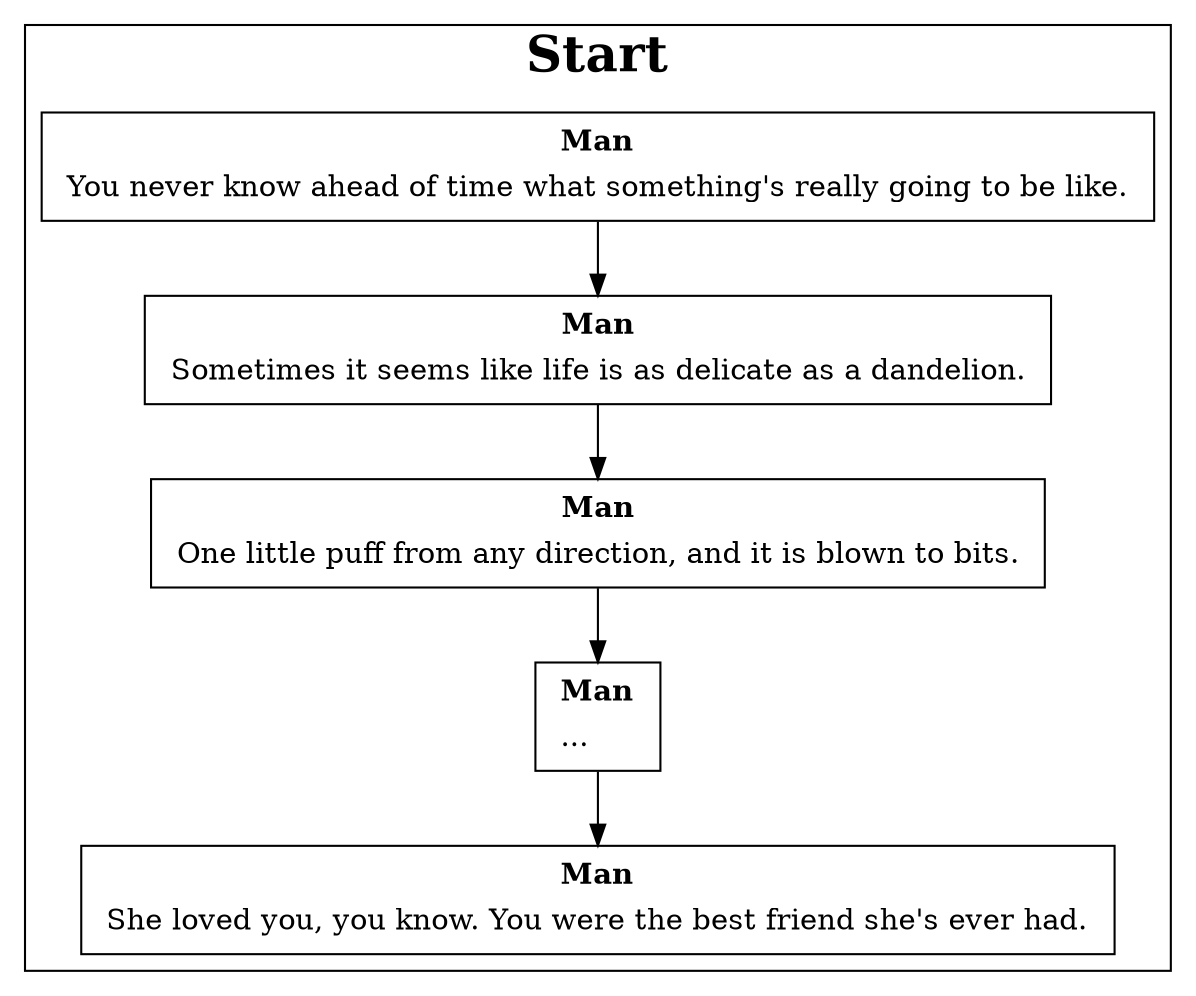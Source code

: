 digraph G {
subgraph cluster_0 {
label=<<b>Start</b>> fontsize="24pt";
140156120328096 [label=<<table border="0"><tr><td><b>Man</b></td></tr><tr><td align="left">You never know ahead of time what something's really going to be like.</td></tr></table>>, shape=box];
140156120328240 [label=<<table border="0"><tr><td><b>Man</b></td></tr><tr><td align="left">Sometimes it seems like life is as delicate as a dandelion.</td></tr></table>>, shape=box];
140156120327856 [label=<<table border="0"><tr><td><b>Man</b></td></tr><tr><td align="left">One little puff from any direction, and it is blown to bits.</td></tr></table>>, shape=box];
140156120328000 [label=<<table border="0"><tr><td><b>Man</b></td></tr><tr><td align="left">...</td></tr></table>>, shape=box];
140156120328048 [label=<<table border="0"><tr><td><b>Man</b></td></tr><tr><td align="left">She loved you, you know. You were the best friend she's ever had.</td></tr></table>>, shape=box];
}
140156120328096 -> 140156120328240;
140156120328240 -> 140156120327856;
140156120327856 -> 140156120328000;
140156120328000 -> 140156120328048;
}